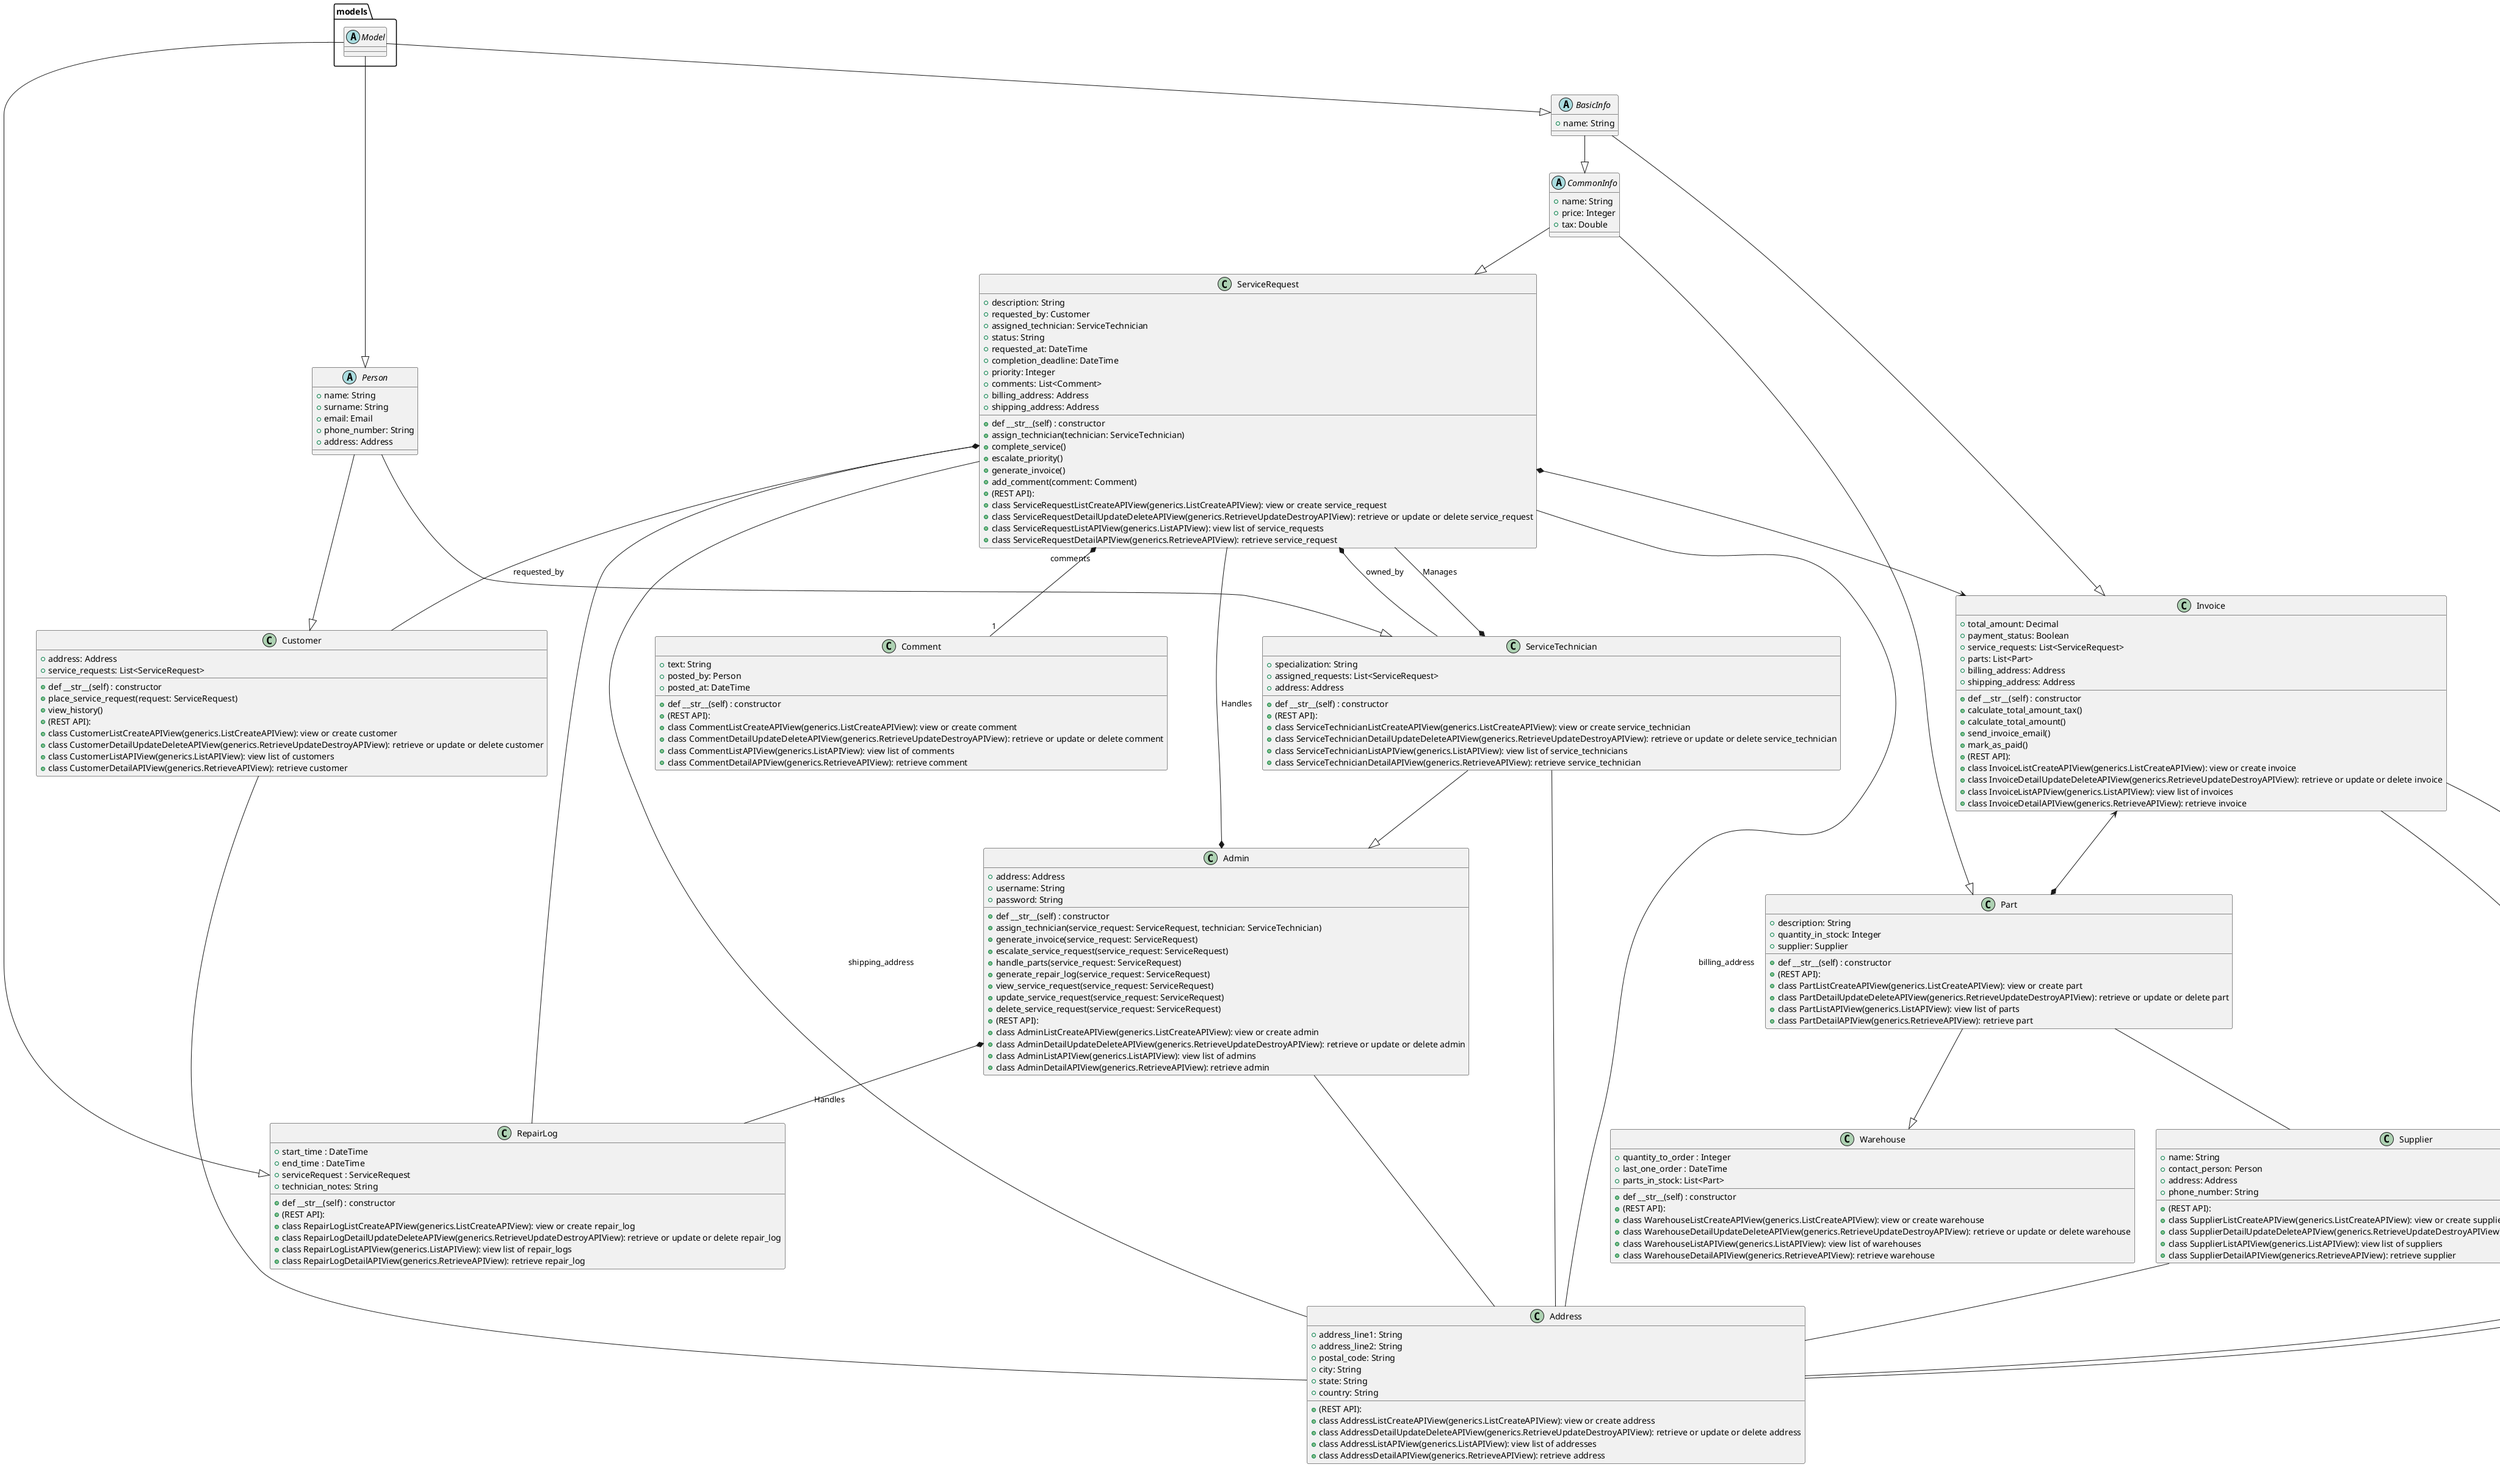@startuml

abstract class models.Model {
}

abstract class BasicInfo {
  + name: String
}

abstract class CommonInfo {
  + name: String
  + price: Integer
  + tax: Double
}

abstract class Person {
  + name: String
  + surname: String
  + email: Email
  + phone_number: String
  + address: Address
}

class ServiceRequest {
  + description: String
  + requested_by: Customer
  + assigned_technician: ServiceTechnician
  + status: String
  + requested_at: DateTime
  + completion_deadline: DateTime
  + priority: Integer
  + comments: List<Comment>
  + billing_address: Address
  + shipping_address: Address
  + def __str__(self) : constructor
  + assign_technician(technician: ServiceTechnician)
  + complete_service()
  + escalate_priority()
  + generate_invoice()
  + add_comment(comment: Comment)
  + (REST API):
  + class ServiceRequestListCreateAPIView(generics.ListCreateAPIView): view or create service_request
  + class ServiceRequestDetailUpdateDeleteAPIView(generics.RetrieveUpdateDestroyAPIView): retrieve or update or delete service_request
  + class ServiceRequestListAPIView(generics.ListAPIView): view list of service_requests
  + class ServiceRequestDetailAPIView(generics.RetrieveAPIView): retrieve service_request
}

class Comment {
  + text: String
  + posted_by: Person
  + posted_at: DateTime
  + def __str__(self) : constructor
  + (REST API):
  + class CommentListCreateAPIView(generics.ListCreateAPIView): view or create comment
  + class CommentDetailUpdateDeleteAPIView(generics.RetrieveUpdateDestroyAPIView): retrieve or update or delete comment
  + class CommentListAPIView(generics.ListAPIView): view list of comments
  + class CommentDetailAPIView(generics.RetrieveAPIView): retrieve comment
}

class Invoice {
  + total_amount: Decimal
  + payment_status: Boolean
  + service_requests: List<ServiceRequest>
  + parts: List<Part>
  + billing_address: Address
  + shipping_address: Address
  + def __str__(self) : constructor
  + calculate_total_amount_tax()
  + calculate_total_amount()
  + send_invoice_email()
  + mark_as_paid()
  + (REST API):
  + class InvoiceListCreateAPIView(generics.ListCreateAPIView): view or create invoice
  + class InvoiceDetailUpdateDeleteAPIView(generics.RetrieveUpdateDestroyAPIView): retrieve or update or delete invoice
  + class InvoiceListAPIView(generics.ListAPIView): view list of invoices
  + class InvoiceDetailAPIView(generics.RetrieveAPIView): retrieve invoice
}

class Part {
  + description: String
  + quantity_in_stock: Integer
  + supplier: Supplier
  + def __str__(self) : constructor
  + (REST API):
  + class PartListCreateAPIView(generics.ListCreateAPIView): view or create part
  + class PartDetailUpdateDeleteAPIView(generics.RetrieveUpdateDestroyAPIView): retrieve or update or delete part
  + class PartListAPIView(generics.ListAPIView): view list of parts
  + class PartDetailAPIView(generics.RetrieveAPIView): retrieve part
}

class Supplier {
  + name: String
  + contact_person: Person
  + address: Address
  + phone_number: String
  + (REST API):
  + class SupplierListCreateAPIView(generics.ListCreateAPIView): view or create supplier
  + class SupplierDetailUpdateDeleteAPIView(generics.RetrieveUpdateDestroyAPIView): retrieve or update or delete supplier
  + class SupplierListAPIView(generics.ListAPIView): view list of suppliers
  + class SupplierDetailAPIView(generics.RetrieveAPIView): retrieve supplier
}

class ServiceTechnician {
  + specialization: String
  + assigned_requests: List<ServiceRequest>
  + address: Address
  + def __str__(self) : constructor
  + (REST API):
  + class ServiceTechnicianListCreateAPIView(generics.ListCreateAPIView): view or create service_technician
  + class ServiceTechnicianDetailUpdateDeleteAPIView(generics.RetrieveUpdateDestroyAPIView): retrieve or update or delete service_technician
  + class ServiceTechnicianListAPIView(generics.ListAPIView): view list of service_technicians
  + class ServiceTechnicianDetailAPIView(generics.RetrieveAPIView): retrieve service_technician
}

class Customer {
  + address: Address
  + service_requests: List<ServiceRequest>
  + def __str__(self) : constructor
  + place_service_request(request: ServiceRequest)
  + view_history()
  + (REST API):
  + class CustomerListCreateAPIView(generics.ListCreateAPIView): view or create customer
  + class CustomerDetailUpdateDeleteAPIView(generics.RetrieveUpdateDestroyAPIView): retrieve or update or delete customer
  + class CustomerListAPIView(generics.ListAPIView): view list of customers
  + class CustomerDetailAPIView(generics.RetrieveAPIView): retrieve customer
}

class Admin {
  + address: Address
  + username: String
  + password: String
  + def __str__(self) : constructor
  + assign_technician(service_request: ServiceRequest, technician: ServiceTechnician)
  + generate_invoice(service_request: ServiceRequest)
  + escalate_service_request(service_request: ServiceRequest)
  + handle_parts(service_request: ServiceRequest)
  + generate_repair_log(service_request: ServiceRequest)
  + view_service_request(service_request: ServiceRequest)
  + update_service_request(service_request: ServiceRequest)
  + delete_service_request(service_request: ServiceRequest)
  + (REST API):
  + class AdminListCreateAPIView(generics.ListCreateAPIView): view or create admin
  + class AdminDetailUpdateDeleteAPIView(generics.RetrieveUpdateDestroyAPIView): retrieve or update or delete admin
  + class AdminListAPIView(generics.ListAPIView): view list of admins
  + class AdminDetailAPIView(generics.RetrieveAPIView): retrieve admin
}

class RepairLog {
  + start_time : DateTime
  + end_time : DateTime
  + serviceRequest : ServiceRequest
  + technician_notes: String
  + def __str__(self) : constructor
  + (REST API):
  + class RepairLogListCreateAPIView(generics.ListCreateAPIView): view or create repair_log
  + class RepairLogDetailUpdateDeleteAPIView(generics.RetrieveUpdateDestroyAPIView): retrieve or update or delete repair_log
  + class RepairLogListAPIView(generics.ListAPIView): view list of repair_logs
  + class RepairLogDetailAPIView(generics.RetrieveAPIView): retrieve repair_log
}

class Warehouse {
  + quantity_to_order : Integer
  + last_one_order : DateTime
  + parts_in_stock: List<Part>
  + def __str__(self) : constructor
  + (REST API):
  + class WarehouseListCreateAPIView(generics.ListCreateAPIView): view or create warehouse
  + class WarehouseDetailUpdateDeleteAPIView(generics.RetrieveUpdateDestroyAPIView): retrieve or update or delete warehouse
  + class WarehouseListAPIView(generics.ListAPIView): view list of warehouses
  + class WarehouseDetailAPIView(generics.RetrieveAPIView): retrieve warehouse
}

class Address {
  + address_line1: String
  + address_line2: String
  + postal_code: String
  + city: String
  + state: String
  + country: String
  + (REST API):
  + class AddressListCreateAPIView(generics.ListCreateAPIView): view or create address
  + class AddressDetailUpdateDeleteAPIView(generics.RetrieveUpdateDestroyAPIView): retrieve or update or delete address
  + class AddressListAPIView(generics.ListAPIView): view list of addresses
  + class AddressDetailAPIView(generics.RetrieveAPIView): retrieve address
}

models.Model --|> BasicInfo
BasicInfo --|> CommonInfo
models.Model --|> Person
models.Model --|> RepairLog
CommonInfo --|>  ServiceRequest
CommonInfo --|> Part

BasicInfo --|> Invoice
ServiceRequest *--> Invoice
ServiceRequest *-- Customer : requested_by
ServiceRequest *-- ServiceTechnician : owned_by
Invoice <--* Part
Part -- Supplier
Person --|> ServiceTechnician
Person --|> Customer
ServiceRequest -- RepairLog
Part --|> Warehouse
ServiceRequest "comments" *-- "1" Comment
ServiceTechnician --|> Admin 
Admin *-- ServiceRequest : Handles
Admin *-- RepairLog : Handles
ServiceTechnician *-- ServiceRequest : Manages
Customer -- Address
Admin -- Address
ServiceTechnician -- Address
Supplier -- Address
ServiceRequest -- Address : billing_address
ServiceRequest -- Address : shipping_address
Invoice -- Address : billing_address
Invoice -- Address : shipping_address

@enduml
